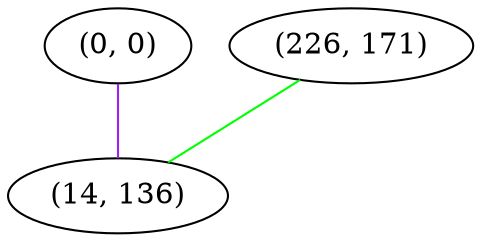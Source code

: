 graph "" {
"(0, 0)";
"(226, 171)";
"(14, 136)";
"(0, 0)" -- "(14, 136)"  [color=purple, key=0, weight=4];
"(226, 171)" -- "(14, 136)"  [color=green, key=0, weight=2];
}
